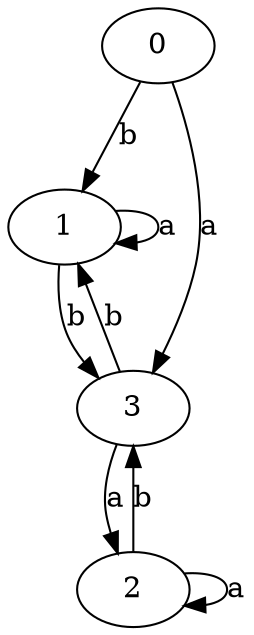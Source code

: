 digraph {
 ranksep=0.5;
 d2tdocpreamble = "\usetikzlibrary{automata}";
 d2tfigpreamble = "\tikzstyle{every state}= [ draw=blue!50,very thick,fill=blue!20]  \tikzstyle{auto}= [fill=white]";
 node [style="state"];
 edge [lblstyle="auto",topath="bend right", len=4  ]
  "0" [label="0",];
  "1" [label="1",];
  "2" [label="2",style = "state, initial"];
  "3" [label="3",style = "state, accepting"];
  "0" -> "1" [label="b"];
  "0" -> "3" [label="a"];
  "1" -> "1" [label="a",topath="loop above"];
  "1" -> "3" [label="b"];
  "2" -> "2" [label="a",topath="loop above"];
  "2" -> "3" [label="b"];
  "3" -> "1" [label="b"];
  "3" -> "2" [label="a"];
}